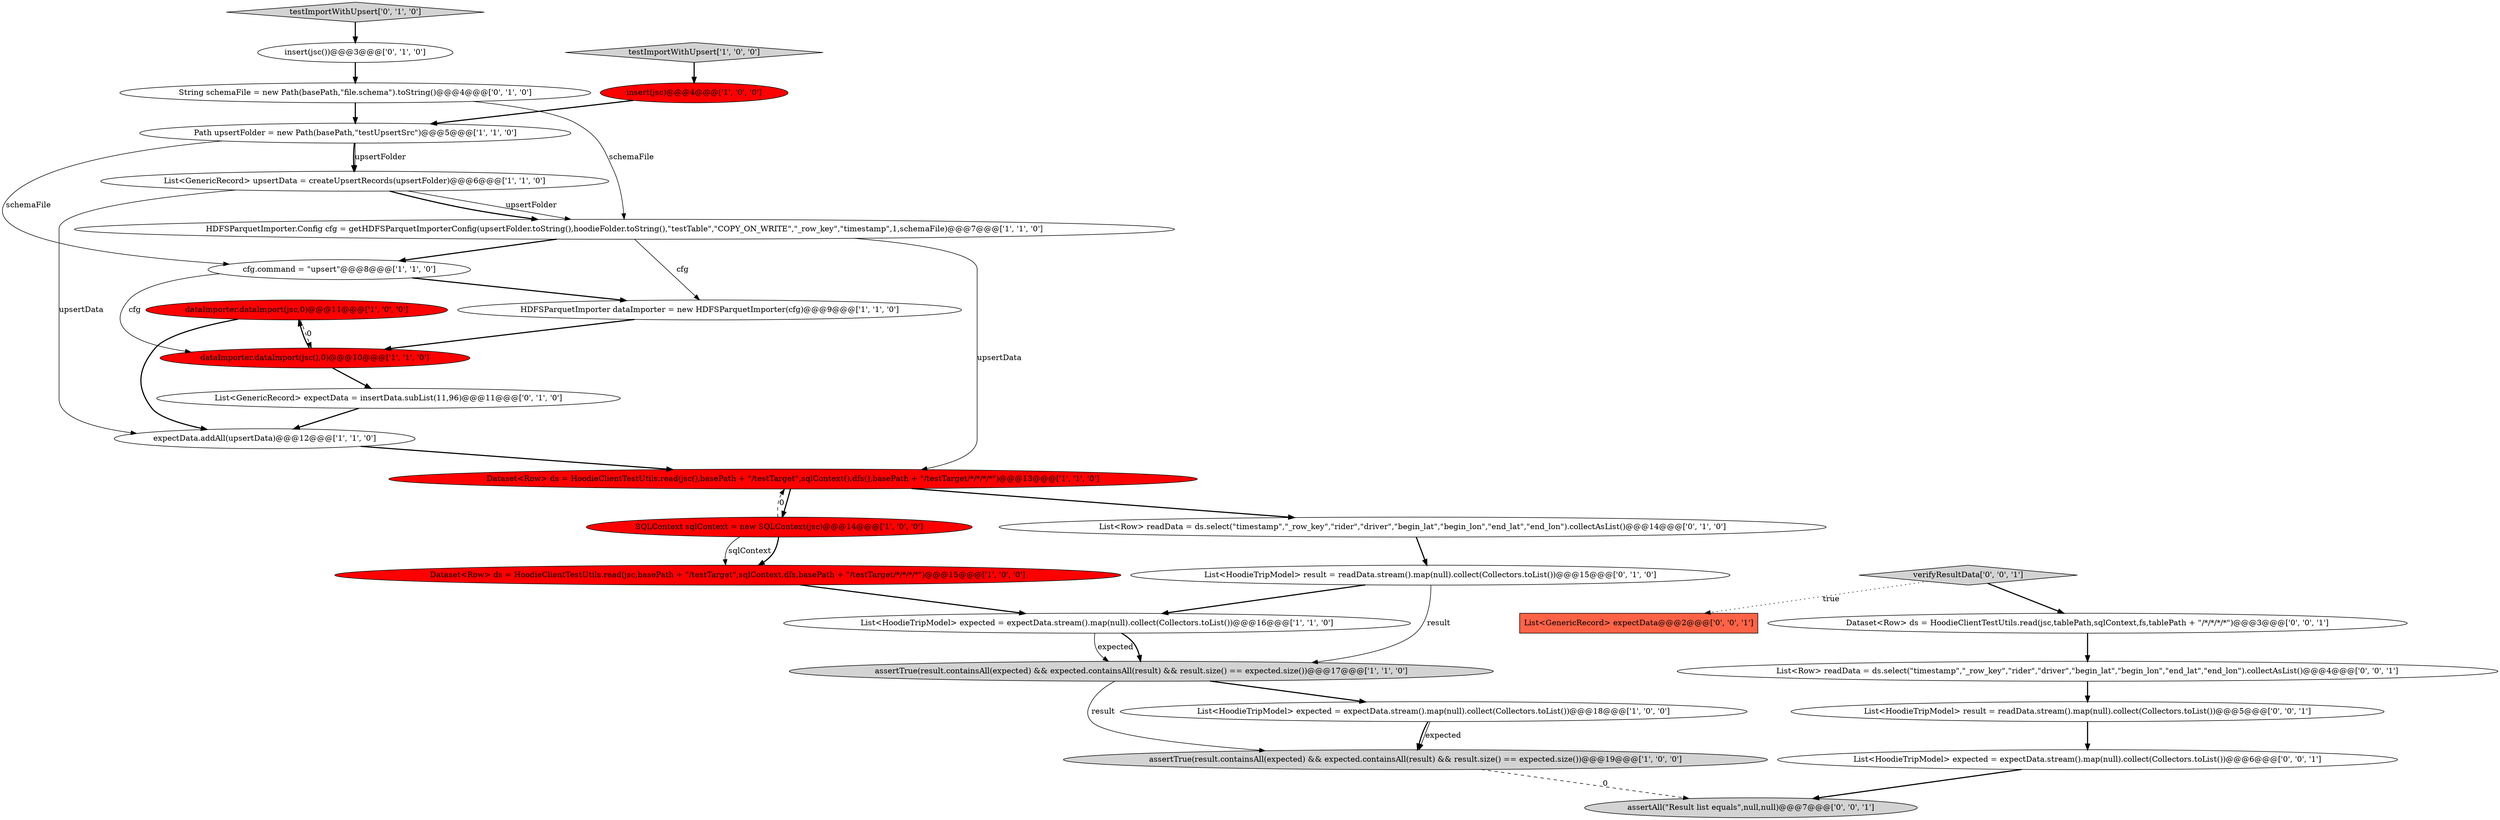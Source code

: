 digraph {
14 [style = filled, label = "dataImporter.dataImport(jsc,0)@@@11@@@['1', '0', '0']", fillcolor = red, shape = ellipse image = "AAA1AAABBB1BBB"];
9 [style = filled, label = "cfg.command = \"upsert\"@@@8@@@['1', '1', '0']", fillcolor = white, shape = ellipse image = "AAA0AAABBB1BBB"];
15 [style = filled, label = "SQLContext sqlContext = new SQLContext(jsc)@@@14@@@['1', '0', '0']", fillcolor = red, shape = ellipse image = "AAA1AAABBB1BBB"];
2 [style = filled, label = "testImportWithUpsert['1', '0', '0']", fillcolor = lightgray, shape = diamond image = "AAA0AAABBB1BBB"];
7 [style = filled, label = "List<HoodieTripModel> expected = expectData.stream().map(null).collect(Collectors.toList())@@@16@@@['1', '1', '0']", fillcolor = white, shape = ellipse image = "AAA0AAABBB1BBB"];
0 [style = filled, label = "Dataset<Row> ds = HoodieClientTestUtils.read(jsc(),basePath + \"/testTarget\",sqlContext(),dfs(),basePath + \"/testTarget/*/*/*/*\")@@@13@@@['1', '1', '0']", fillcolor = red, shape = ellipse image = "AAA1AAABBB1BBB"];
5 [style = filled, label = "HDFSParquetImporter dataImporter = new HDFSParquetImporter(cfg)@@@9@@@['1', '1', '0']", fillcolor = white, shape = ellipse image = "AAA0AAABBB1BBB"];
24 [style = filled, label = "assertAll(\"Result list equals\",null,null)@@@7@@@['0', '0', '1']", fillcolor = lightgray, shape = ellipse image = "AAA0AAABBB3BBB"];
18 [style = filled, label = "List<GenericRecord> expectData = insertData.subList(11,96)@@@11@@@['0', '1', '0']", fillcolor = white, shape = ellipse image = "AAA0AAABBB2BBB"];
19 [style = filled, label = "insert(jsc())@@@3@@@['0', '1', '0']", fillcolor = white, shape = ellipse image = "AAA0AAABBB2BBB"];
11 [style = filled, label = "List<GenericRecord> upsertData = createUpsertRecords(upsertFolder)@@@6@@@['1', '1', '0']", fillcolor = white, shape = ellipse image = "AAA0AAABBB1BBB"];
10 [style = filled, label = "dataImporter.dataImport(jsc(),0)@@@10@@@['1', '1', '0']", fillcolor = red, shape = ellipse image = "AAA1AAABBB1BBB"];
4 [style = filled, label = "Path upsertFolder = new Path(basePath,\"testUpsertSrc\")@@@5@@@['1', '1', '0']", fillcolor = white, shape = ellipse image = "AAA0AAABBB1BBB"];
17 [style = filled, label = "String schemaFile = new Path(basePath,\"file.schema\").toString()@@@4@@@['0', '1', '0']", fillcolor = white, shape = ellipse image = "AAA0AAABBB2BBB"];
21 [style = filled, label = "List<HoodieTripModel> result = readData.stream().map(null).collect(Collectors.toList())@@@15@@@['0', '1', '0']", fillcolor = white, shape = ellipse image = "AAA0AAABBB2BBB"];
28 [style = filled, label = "List<GenericRecord> expectData@@@2@@@['0', '0', '1']", fillcolor = tomato, shape = box image = "AAA0AAABBB3BBB"];
1 [style = filled, label = "Dataset<Row> ds = HoodieClientTestUtils.read(jsc,basePath + \"/testTarget\",sqlContext,dfs,basePath + \"/testTarget/*/*/*/*\")@@@15@@@['1', '0', '0']", fillcolor = red, shape = ellipse image = "AAA1AAABBB1BBB"];
12 [style = filled, label = "expectData.addAll(upsertData)@@@12@@@['1', '1', '0']", fillcolor = white, shape = ellipse image = "AAA0AAABBB1BBB"];
6 [style = filled, label = "insert(jsc)@@@4@@@['1', '0', '0']", fillcolor = red, shape = ellipse image = "AAA1AAABBB1BBB"];
23 [style = filled, label = "verifyResultData['0', '0', '1']", fillcolor = lightgray, shape = diamond image = "AAA0AAABBB3BBB"];
8 [style = filled, label = "assertTrue(result.containsAll(expected) && expected.containsAll(result) && result.size() == expected.size())@@@17@@@['1', '1', '0']", fillcolor = lightgray, shape = ellipse image = "AAA0AAABBB1BBB"];
25 [style = filled, label = "List<Row> readData = ds.select(\"timestamp\",\"_row_key\",\"rider\",\"driver\",\"begin_lat\",\"begin_lon\",\"end_lat\",\"end_lon\").collectAsList()@@@4@@@['0', '0', '1']", fillcolor = white, shape = ellipse image = "AAA0AAABBB3BBB"];
29 [style = filled, label = "Dataset<Row> ds = HoodieClientTestUtils.read(jsc,tablePath,sqlContext,fs,tablePath + \"/*/*/*/*\")@@@3@@@['0', '0', '1']", fillcolor = white, shape = ellipse image = "AAA0AAABBB3BBB"];
22 [style = filled, label = "List<Row> readData = ds.select(\"timestamp\",\"_row_key\",\"rider\",\"driver\",\"begin_lat\",\"begin_lon\",\"end_lat\",\"end_lon\").collectAsList()@@@14@@@['0', '1', '0']", fillcolor = white, shape = ellipse image = "AAA0AAABBB2BBB"];
13 [style = filled, label = "HDFSParquetImporter.Config cfg = getHDFSParquetImporterConfig(upsertFolder.toString(),hoodieFolder.toString(),\"testTable\",\"COPY_ON_WRITE\",\"_row_key\",\"timestamp\",1,schemaFile)@@@7@@@['1', '1', '0']", fillcolor = white, shape = ellipse image = "AAA0AAABBB1BBB"];
26 [style = filled, label = "List<HoodieTripModel> result = readData.stream().map(null).collect(Collectors.toList())@@@5@@@['0', '0', '1']", fillcolor = white, shape = ellipse image = "AAA0AAABBB3BBB"];
16 [style = filled, label = "List<HoodieTripModel> expected = expectData.stream().map(null).collect(Collectors.toList())@@@18@@@['1', '0', '0']", fillcolor = white, shape = ellipse image = "AAA0AAABBB1BBB"];
3 [style = filled, label = "assertTrue(result.containsAll(expected) && expected.containsAll(result) && result.size() == expected.size())@@@19@@@['1', '0', '0']", fillcolor = lightgray, shape = ellipse image = "AAA0AAABBB1BBB"];
20 [style = filled, label = "testImportWithUpsert['0', '1', '0']", fillcolor = lightgray, shape = diamond image = "AAA0AAABBB2BBB"];
27 [style = filled, label = "List<HoodieTripModel> expected = expectData.stream().map(null).collect(Collectors.toList())@@@6@@@['0', '0', '1']", fillcolor = white, shape = ellipse image = "AAA0AAABBB3BBB"];
16->3 [style = bold, label=""];
5->10 [style = bold, label=""];
8->16 [style = bold, label=""];
10->18 [style = bold, label=""];
4->11 [style = solid, label="upsertFolder"];
15->1 [style = solid, label="sqlContext"];
7->8 [style = solid, label="expected"];
13->0 [style = solid, label="upsertData"];
4->9 [style = solid, label="schemaFile"];
13->5 [style = solid, label="cfg"];
10->14 [style = bold, label=""];
2->6 [style = bold, label=""];
16->3 [style = solid, label="expected"];
23->28 [style = dotted, label="true"];
3->24 [style = dashed, label="0"];
18->12 [style = bold, label=""];
22->21 [style = bold, label=""];
29->25 [style = bold, label=""];
19->17 [style = bold, label=""];
7->8 [style = bold, label=""];
12->0 [style = bold, label=""];
1->7 [style = bold, label=""];
0->15 [style = bold, label=""];
9->10 [style = solid, label="cfg"];
11->13 [style = solid, label="upsertFolder"];
23->29 [style = bold, label=""];
6->4 [style = bold, label=""];
26->27 [style = bold, label=""];
0->22 [style = bold, label=""];
14->12 [style = bold, label=""];
11->13 [style = bold, label=""];
25->26 [style = bold, label=""];
14->10 [style = dashed, label="0"];
11->12 [style = solid, label="upsertData"];
9->5 [style = bold, label=""];
21->7 [style = bold, label=""];
27->24 [style = bold, label=""];
15->0 [style = dashed, label="0"];
13->9 [style = bold, label=""];
8->3 [style = solid, label="result"];
4->11 [style = bold, label=""];
20->19 [style = bold, label=""];
21->8 [style = solid, label="result"];
17->13 [style = solid, label="schemaFile"];
17->4 [style = bold, label=""];
15->1 [style = bold, label=""];
}
